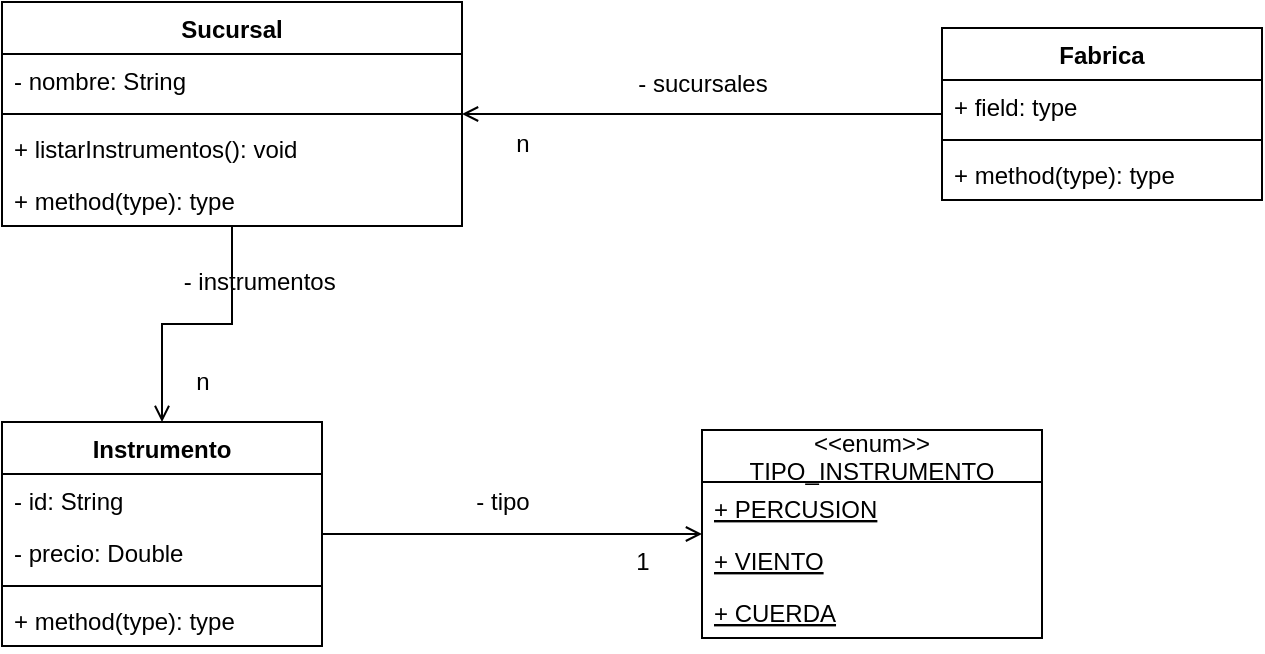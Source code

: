 <mxfile version="20.2.7" type="device"><diagram id="C5RBs43oDa-KdzZeNtuy" name="Page-1"><mxGraphModel dx="1422" dy="762" grid="1" gridSize="10" guides="1" tooltips="1" connect="1" arrows="1" fold="1" page="1" pageScale="1" pageWidth="827" pageHeight="1169" math="0" shadow="0"><root><mxCell id="WIyWlLk6GJQsqaUBKTNV-0"/><mxCell id="WIyWlLk6GJQsqaUBKTNV-1" parent="WIyWlLk6GJQsqaUBKTNV-0"/><mxCell id="a5oyeTh3-Gp2uQmnBzQZ-23" value="" style="edgeStyle=orthogonalEdgeStyle;rounded=0;orthogonalLoop=1;jettySize=auto;html=1;endArrow=open;endFill=0;" parent="WIyWlLk6GJQsqaUBKTNV-1" source="a5oyeTh3-Gp2uQmnBzQZ-0" target="a5oyeTh3-Gp2uQmnBzQZ-4" edge="1"><mxGeometry relative="1" as="geometry"><mxPoint x="180" y="246" as="targetPoint"/></mxGeometry></mxCell><mxCell id="a5oyeTh3-Gp2uQmnBzQZ-0" value="Sucursal" style="swimlane;fontStyle=1;align=center;verticalAlign=top;childLayout=stackLayout;horizontal=1;startSize=26;horizontalStack=0;resizeParent=1;resizeParentMax=0;resizeLast=0;collapsible=1;marginBottom=0;" parent="WIyWlLk6GJQsqaUBKTNV-1" vertex="1"><mxGeometry x="100" y="80" width="230" height="112" as="geometry"/></mxCell><mxCell id="a5oyeTh3-Gp2uQmnBzQZ-1" value="- nombre: String" style="text;strokeColor=none;fillColor=none;align=left;verticalAlign=top;spacingLeft=4;spacingRight=4;overflow=hidden;rotatable=0;points=[[0,0.5],[1,0.5]];portConstraint=eastwest;" parent="a5oyeTh3-Gp2uQmnBzQZ-0" vertex="1"><mxGeometry y="26" width="230" height="26" as="geometry"/></mxCell><mxCell id="a5oyeTh3-Gp2uQmnBzQZ-2" value="" style="line;strokeWidth=1;fillColor=none;align=left;verticalAlign=middle;spacingTop=-1;spacingLeft=3;spacingRight=3;rotatable=0;labelPosition=right;points=[];portConstraint=eastwest;" parent="a5oyeTh3-Gp2uQmnBzQZ-0" vertex="1"><mxGeometry y="52" width="230" height="8" as="geometry"/></mxCell><mxCell id="a5oyeTh3-Gp2uQmnBzQZ-3" value="+ listarInstrumentos(): void" style="text;strokeColor=none;fillColor=none;align=left;verticalAlign=top;spacingLeft=4;spacingRight=4;overflow=hidden;rotatable=0;points=[[0,0.5],[1,0.5]];portConstraint=eastwest;" parent="a5oyeTh3-Gp2uQmnBzQZ-0" vertex="1"><mxGeometry y="60" width="230" height="26" as="geometry"/></mxCell><mxCell id="o1ZTt0_iL35188Amuw5N-9" value="+ method(type): type" style="text;strokeColor=none;fillColor=none;align=left;verticalAlign=top;spacingLeft=4;spacingRight=4;overflow=hidden;rotatable=0;points=[[0,0.5],[1,0.5]];portConstraint=eastwest;" vertex="1" parent="a5oyeTh3-Gp2uQmnBzQZ-0"><mxGeometry y="86" width="230" height="26" as="geometry"/></mxCell><mxCell id="o1ZTt0_iL35188Amuw5N-0" value="" style="edgeStyle=orthogonalEdgeStyle;rounded=0;orthogonalLoop=1;jettySize=auto;html=1;endArrow=open;endFill=0;" edge="1" parent="WIyWlLk6GJQsqaUBKTNV-1" source="a5oyeTh3-Gp2uQmnBzQZ-4" target="a5oyeTh3-Gp2uQmnBzQZ-9"><mxGeometry relative="1" as="geometry"><mxPoint x="340" y="346" as="targetPoint"/></mxGeometry></mxCell><mxCell id="a5oyeTh3-Gp2uQmnBzQZ-4" value="Instrumento" style="swimlane;fontStyle=1;align=center;verticalAlign=top;childLayout=stackLayout;horizontal=1;startSize=26;horizontalStack=0;resizeParent=1;resizeParentMax=0;resizeLast=0;collapsible=1;marginBottom=0;" parent="WIyWlLk6GJQsqaUBKTNV-1" vertex="1"><mxGeometry x="100" y="290" width="160" height="112" as="geometry"><mxRectangle x="100" y="290" width="110" height="30" as="alternateBounds"/></mxGeometry></mxCell><mxCell id="a5oyeTh3-Gp2uQmnBzQZ-5" value="- id: String" style="text;strokeColor=none;fillColor=none;align=left;verticalAlign=top;spacingLeft=4;spacingRight=4;overflow=hidden;rotatable=0;points=[[0,0.5],[1,0.5]];portConstraint=eastwest;" parent="a5oyeTh3-Gp2uQmnBzQZ-4" vertex="1"><mxGeometry y="26" width="160" height="26" as="geometry"/></mxCell><mxCell id="a5oyeTh3-Gp2uQmnBzQZ-8" value="- precio: Double" style="text;strokeColor=none;fillColor=none;align=left;verticalAlign=top;spacingLeft=4;spacingRight=4;overflow=hidden;rotatable=0;points=[[0,0.5],[1,0.5]];portConstraint=eastwest;" parent="a5oyeTh3-Gp2uQmnBzQZ-4" vertex="1"><mxGeometry y="52" width="160" height="26" as="geometry"/></mxCell><mxCell id="a5oyeTh3-Gp2uQmnBzQZ-6" value="" style="line;strokeWidth=1;fillColor=none;align=left;verticalAlign=middle;spacingTop=-1;spacingLeft=3;spacingRight=3;rotatable=0;labelPosition=right;points=[];portConstraint=eastwest;" parent="a5oyeTh3-Gp2uQmnBzQZ-4" vertex="1"><mxGeometry y="78" width="160" height="8" as="geometry"/></mxCell><mxCell id="a5oyeTh3-Gp2uQmnBzQZ-7" value="+ method(type): type" style="text;strokeColor=none;fillColor=none;align=left;verticalAlign=top;spacingLeft=4;spacingRight=4;overflow=hidden;rotatable=0;points=[[0,0.5],[1,0.5]];portConstraint=eastwest;" parent="a5oyeTh3-Gp2uQmnBzQZ-4" vertex="1"><mxGeometry y="86" width="160" height="26" as="geometry"/></mxCell><mxCell id="a5oyeTh3-Gp2uQmnBzQZ-9" value="&lt;&lt;enum&gt;&gt;&#10;TIPO_INSTRUMENTO" style="swimlane;fontStyle=0;childLayout=stackLayout;horizontal=1;startSize=26;fillColor=none;horizontalStack=0;resizeParent=1;resizeParentMax=0;resizeLast=0;collapsible=1;marginBottom=0;" parent="WIyWlLk6GJQsqaUBKTNV-1" vertex="1"><mxGeometry x="450" y="294" width="170" height="104" as="geometry"/></mxCell><mxCell id="a5oyeTh3-Gp2uQmnBzQZ-10" value="+ PERCUSION" style="text;strokeColor=none;fillColor=none;align=left;verticalAlign=top;spacingLeft=4;spacingRight=4;overflow=hidden;rotatable=0;points=[[0,0.5],[1,0.5]];portConstraint=eastwest;fontStyle=4" parent="a5oyeTh3-Gp2uQmnBzQZ-9" vertex="1"><mxGeometry y="26" width="170" height="26" as="geometry"/></mxCell><mxCell id="a5oyeTh3-Gp2uQmnBzQZ-11" value="+ VIENTO" style="text;strokeColor=none;fillColor=none;align=left;verticalAlign=top;spacingLeft=4;spacingRight=4;overflow=hidden;rotatable=0;points=[[0,0.5],[1,0.5]];portConstraint=eastwest;fontStyle=4" parent="a5oyeTh3-Gp2uQmnBzQZ-9" vertex="1"><mxGeometry y="52" width="170" height="26" as="geometry"/></mxCell><mxCell id="a5oyeTh3-Gp2uQmnBzQZ-12" value="+ CUERDA" style="text;strokeColor=none;fillColor=none;align=left;verticalAlign=top;spacingLeft=4;spacingRight=4;overflow=hidden;rotatable=0;points=[[0,0.5],[1,0.5]];portConstraint=eastwest;fontStyle=4" parent="a5oyeTh3-Gp2uQmnBzQZ-9" vertex="1"><mxGeometry y="78" width="170" height="26" as="geometry"/></mxCell><mxCell id="a5oyeTh3-Gp2uQmnBzQZ-22" value="" style="edgeStyle=orthogonalEdgeStyle;rounded=0;orthogonalLoop=1;jettySize=auto;html=1;endArrow=open;endFill=0;" parent="WIyWlLk6GJQsqaUBKTNV-1" source="a5oyeTh3-Gp2uQmnBzQZ-16" target="a5oyeTh3-Gp2uQmnBzQZ-0" edge="1"><mxGeometry relative="1" as="geometry"><mxPoint x="350" y="123" as="targetPoint"/></mxGeometry></mxCell><mxCell id="a5oyeTh3-Gp2uQmnBzQZ-16" value="Fabrica" style="swimlane;fontStyle=1;align=center;verticalAlign=top;childLayout=stackLayout;horizontal=1;startSize=26;horizontalStack=0;resizeParent=1;resizeParentMax=0;resizeLast=0;collapsible=1;marginBottom=0;" parent="WIyWlLk6GJQsqaUBKTNV-1" vertex="1"><mxGeometry x="570" y="93" width="160" height="86" as="geometry"/></mxCell><mxCell id="a5oyeTh3-Gp2uQmnBzQZ-17" value="+ field: type" style="text;strokeColor=none;fillColor=none;align=left;verticalAlign=top;spacingLeft=4;spacingRight=4;overflow=hidden;rotatable=0;points=[[0,0.5],[1,0.5]];portConstraint=eastwest;" parent="a5oyeTh3-Gp2uQmnBzQZ-16" vertex="1"><mxGeometry y="26" width="160" height="26" as="geometry"/></mxCell><mxCell id="a5oyeTh3-Gp2uQmnBzQZ-18" value="" style="line;strokeWidth=1;fillColor=none;align=left;verticalAlign=middle;spacingTop=-1;spacingLeft=3;spacingRight=3;rotatable=0;labelPosition=right;points=[];portConstraint=eastwest;" parent="a5oyeTh3-Gp2uQmnBzQZ-16" vertex="1"><mxGeometry y="52" width="160" height="8" as="geometry"/></mxCell><mxCell id="a5oyeTh3-Gp2uQmnBzQZ-19" value="+ method(type): type" style="text;strokeColor=none;fillColor=none;align=left;verticalAlign=top;spacingLeft=4;spacingRight=4;overflow=hidden;rotatable=0;points=[[0,0.5],[1,0.5]];portConstraint=eastwest;" parent="a5oyeTh3-Gp2uQmnBzQZ-16" vertex="1"><mxGeometry y="60" width="160" height="26" as="geometry"/></mxCell><mxCell id="o1ZTt0_iL35188Amuw5N-1" value="- sucursales" style="text;html=1;align=center;verticalAlign=middle;resizable=0;points=[];autosize=1;strokeColor=none;fillColor=none;" vertex="1" parent="WIyWlLk6GJQsqaUBKTNV-1"><mxGeometry x="405" y="106" width="90" height="30" as="geometry"/></mxCell><mxCell id="o1ZTt0_iL35188Amuw5N-2" value="n" style="text;html=1;align=center;verticalAlign=middle;resizable=0;points=[];autosize=1;strokeColor=none;fillColor=none;" vertex="1" parent="WIyWlLk6GJQsqaUBKTNV-1"><mxGeometry x="345" y="136" width="30" height="30" as="geometry"/></mxCell><mxCell id="o1ZTt0_iL35188Amuw5N-3" value="- instrumentos&amp;nbsp;" style="text;html=1;align=center;verticalAlign=middle;resizable=0;points=[];autosize=1;strokeColor=none;fillColor=none;" vertex="1" parent="WIyWlLk6GJQsqaUBKTNV-1"><mxGeometry x="180" y="205" width="100" height="30" as="geometry"/></mxCell><mxCell id="o1ZTt0_iL35188Amuw5N-5" value="n" style="text;html=1;align=center;verticalAlign=middle;resizable=0;points=[];autosize=1;strokeColor=none;fillColor=none;" vertex="1" parent="WIyWlLk6GJQsqaUBKTNV-1"><mxGeometry x="185" y="255" width="30" height="30" as="geometry"/></mxCell><mxCell id="o1ZTt0_iL35188Amuw5N-6" value="- tipo" style="text;html=1;align=center;verticalAlign=middle;resizable=0;points=[];autosize=1;strokeColor=none;fillColor=none;" vertex="1" parent="WIyWlLk6GJQsqaUBKTNV-1"><mxGeometry x="325" y="315" width="50" height="30" as="geometry"/></mxCell><mxCell id="o1ZTt0_iL35188Amuw5N-8" value="1" style="text;html=1;align=center;verticalAlign=middle;resizable=0;points=[];autosize=1;strokeColor=none;fillColor=none;" vertex="1" parent="WIyWlLk6GJQsqaUBKTNV-1"><mxGeometry x="405" y="345" width="30" height="30" as="geometry"/></mxCell></root></mxGraphModel></diagram></mxfile>